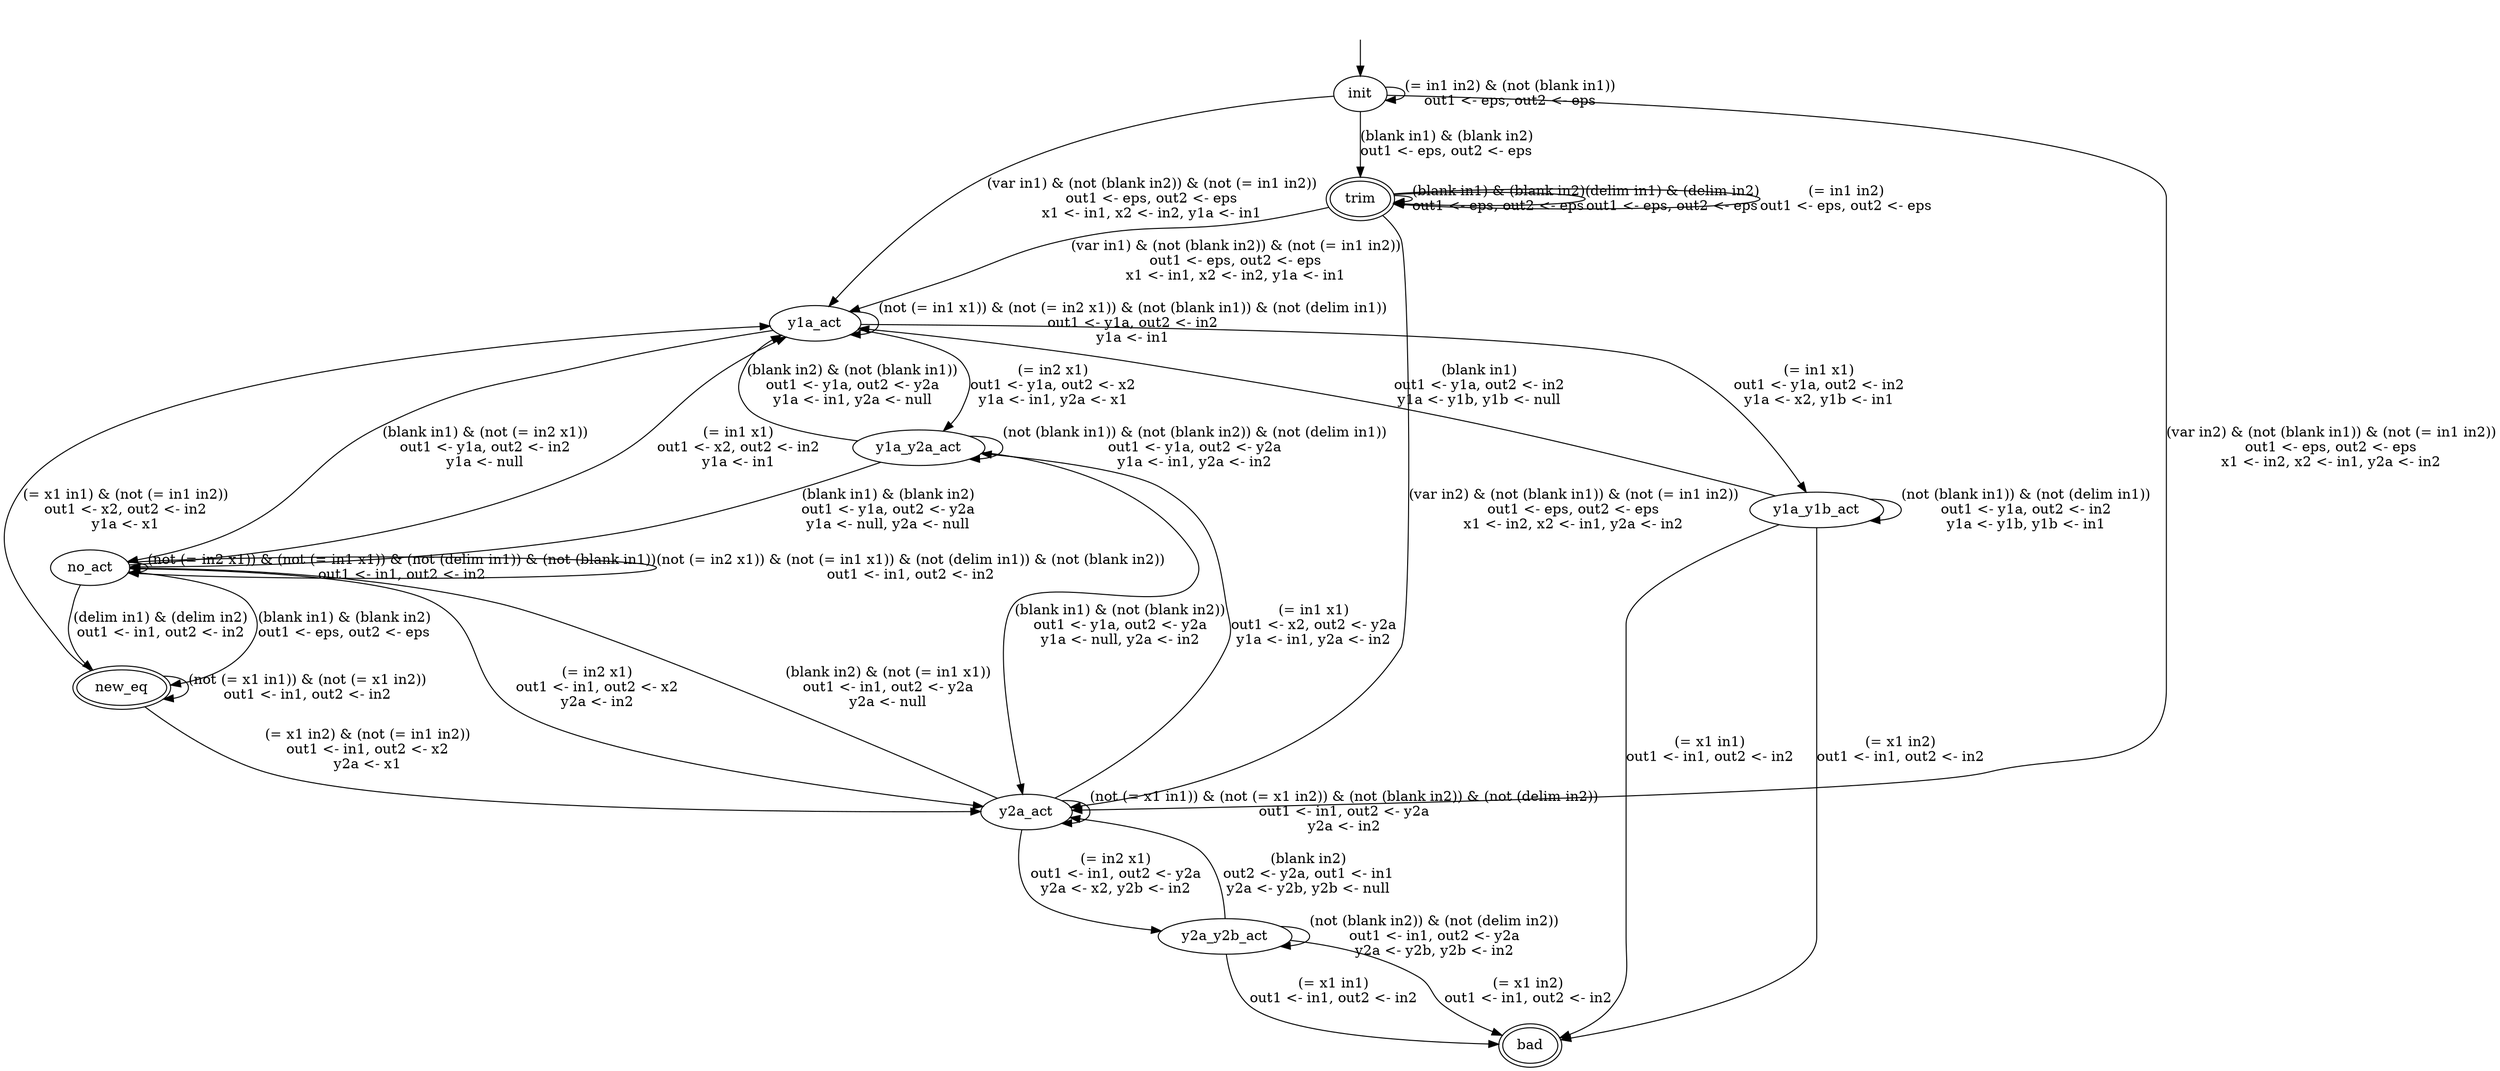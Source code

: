 Digraph G {

0 -> 1 [label="(var in1) & (not (blank in2)) & (not (= in1 in2))\nout1 <- eps, out2 <- eps\nx1 <- in1, x2 <- in2, y1a <- in1"];
0 -> 2 [label="(blank in1) & (blank in2)\nout1 <- eps, out2 <- eps\n"];
2 -> 2 [label="(blank in1) & (blank in2)\nout1 <- eps, out2 <- eps\n"];
2 -> 2 [label="(delim in1) & (delim in2)\nout1 <- eps, out2 <- eps\n"];
2 -> 2 [label="(= in1 in2)\nout1 <- eps, out2 <- eps\n"];
2 -> 1 [label="(var in1) & (not (blank in2)) & (not (= in1 in2))\nout1 <- eps, out2 <- eps\nx1 <- in1, x2 <- in2, y1a <- in1"];
2 -> 3 [label="(var in2) & (not (blank in1)) & (not (= in1 in2))\nout1 <- eps, out2 <- eps\nx1 <- in2, x2 <- in1, y2a <- in2"];
0 -> 0 [label="(= in1 in2) & (not (blank in1))\nout1 <- eps, out2 <- eps\n"];
1 -> 1 [label="(not (= in1 x1)) & (not (= in2 x1)) & (not (blank in1)) & (not (delim in1))\nout1 <- y1a, out2 <- in2\ny1a <- in1"];
1 -> 4 [label="(= in1 x1)\nout1 <- y1a, out2 <- in2\ny1a <- x2, y1b <- in1"];
4 -> 4 [label="(not (blank in1)) & (not (delim in1))\nout1 <- y1a, out2 <- in2\ny1a <- y1b, y1b <- in1"];
4 -> 1 [label="(blank in1)\nout1 <- y1a, out2 <- in2\ny1a <- y1b, y1b <- null"];
1 -> 5 [label="(= in2 x1)\nout1 <- y1a, out2 <- x2\ny1a <- in1, y2a <- x1"];
5 -> 5 [label="(not (blank in1)) & (not (blank in2)) & (not (delim in1))\nout1 <- y1a, out2 <- y2a\ny1a <- in1, y2a <- in2"];
5 -> 1 [label="(blank in2) & (not (blank in1))\nout1 <- y1a, out2 <- y2a\ny1a <- in1, y2a <- null"];
5 -> 3 [label="(blank in1) & (not (blank in2))\nout1 <- y1a, out2 <- y2a\ny1a <- null, y2a <- in2"];
5 -> 6 [label="(blank in1) & (blank in2)\nout1 <- y1a, out2 <- y2a\ny1a <- null, y2a <- null"];
3 -> 3 [label="(not (= x1 in1)) & (not (= x1 in2)) & (not (blank in2)) & (not (delim in2))\nout1 <- in1, out2 <- y2a\ny2a <- in2"];
3 -> 6 [label="(blank in2) & (not (= in1 x1))\nout1 <- in1, out2 <- y2a\ny2a <- null"];
1 -> 6 [label="(blank in1) & (not (= in2 x1))\nout1 <- y1a, out2 <- in2\ny1a <- null"];
6 -> 6 [label="(not (= in2 x1)) & (not (= in1 x1)) & (not (delim in1)) & (not (blank in1))\nout1 <- in1, out2 <- in2\n"];
6 -> 6 [label="(not (= in2 x1)) & (not (= in1 x1)) & (not (delim in1)) & (not (blank in2))\nout1 <- in1, out2 <- in2\n"];
6 -> 7 [label="(delim in1) & (delim in2)\nout1 <- in1, out2 <- in2\n"];
6 -> 7 [label="(blank in1) & (blank in2)\nout1 <- eps, out2 <- eps\n"];
7 -> 7 [label="(not (= x1 in1)) & (not (= x1 in2))\nout1 <- in1, out2 <- in2\n"];
7 -> 1 [label="(= x1 in1) & (not (= in1 in2))\nout1 <- x2, out2 <- in2\ny1a <- x1"];
7 -> 3 [label="(= x1 in2) & (not (= in1 in2))\nout1 <- in1, out2 <- x2\ny2a <- x1"];
6 -> 3 [label="(= in2 x1)\nout1 <- in1, out2 <- x2\ny2a <- in2"];
6 -> 1 [label="(= in1 x1)\nout1 <- x2, out2 <- in2\ny1a <- in1"];
0 -> 3 [label="(var in2) & (not (blank in1)) & (not (= in1 in2))\nout1 <- eps, out2 <- eps\nx1 <- in2, x2 <- in1, y2a <- in2"];
3 -> 5 [label="(= in1 x1)\nout1 <- x2, out2 <- y2a\ny1a <- in1, y2a <- in2"];
3 -> 8 [label="(= in2 x1)\nout1 <- in1, out2 <- y2a\ny2a <- x2, y2b <- in2"];
8 -> 8 [label="(not (blank in2)) & (not (delim in2))\nout1 <- in1, out2 <- y2a\ny2a <- y2b, y2b <- in2"];
8 -> 3 [label="(blank in2)\nout2 <- y2a, out1 <- in1\ny2a <- y2b, y2b <- null"];
8 -> 9 [label="(= x1 in1)\nout1 <- in1, out2 <- in2\n"];
8 -> 9 [label="(= x1 in2)\nout1 <- in1, out2 <- in2\n"];
4 -> 9 [label="(= x1 in1)\nout1 <- in1, out2 <- in2\n"];
4 -> 9 [label="(= x1 in2)\nout1 <- in1, out2 <- in2\n"];
init0 [label="",shape=plaintext];
init0 -> 0;
0 [label="init"];
1 [label="y1a_act"];
2 [label="trim",peripheries=2];
3 [label="y2a_act"];
4 [label="y1a_y1b_act"];
5 [label="y1a_y2a_act"];
6 [label="no_act"];
7 [label="new_eq",peripheries=2];
8 [label="y2a_y2b_act"];
9 [label="bad",peripheries=2];
}
